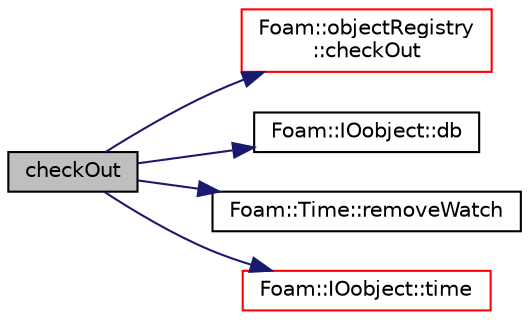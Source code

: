digraph "checkOut"
{
  bgcolor="transparent";
  edge [fontname="Helvetica",fontsize="10",labelfontname="Helvetica",labelfontsize="10"];
  node [fontname="Helvetica",fontsize="10",shape=record];
  rankdir="LR";
  Node1890 [label="checkOut",height=0.2,width=0.4,color="black", fillcolor="grey75", style="filled", fontcolor="black"];
  Node1890 -> Node1891 [color="midnightblue",fontsize="10",style="solid",fontname="Helvetica"];
  Node1891 [label="Foam::objectRegistry\l::checkOut",height=0.2,width=0.4,color="red",URL="$a27433.html#a0b55f69ea0e88182692871ec13dc62db",tooltip="Remove an regIOobject from registry. "];
  Node1890 -> Node1901 [color="midnightblue",fontsize="10",style="solid",fontname="Helvetica"];
  Node1901 [label="Foam::IOobject::db",height=0.2,width=0.4,color="black",URL="$a27249.html#a65cc75d9f80b1df5c3184fb2274a97f1",tooltip="Return the local objectRegistry. "];
  Node1890 -> Node1902 [color="midnightblue",fontsize="10",style="solid",fontname="Helvetica"];
  Node1902 [label="Foam::Time::removeWatch",height=0.2,width=0.4,color="black",URL="$a27457.html#a581097aaf2c5fa5dfda4ed12f932749a",tooltip="Remove watch on a file (using handle) "];
  Node1890 -> Node1903 [color="midnightblue",fontsize="10",style="solid",fontname="Helvetica"];
  Node1903 [label="Foam::IOobject::time",height=0.2,width=0.4,color="red",URL="$a27249.html#a1ed86245b170b9f651f62650b1827500",tooltip="Return time. "];
}
